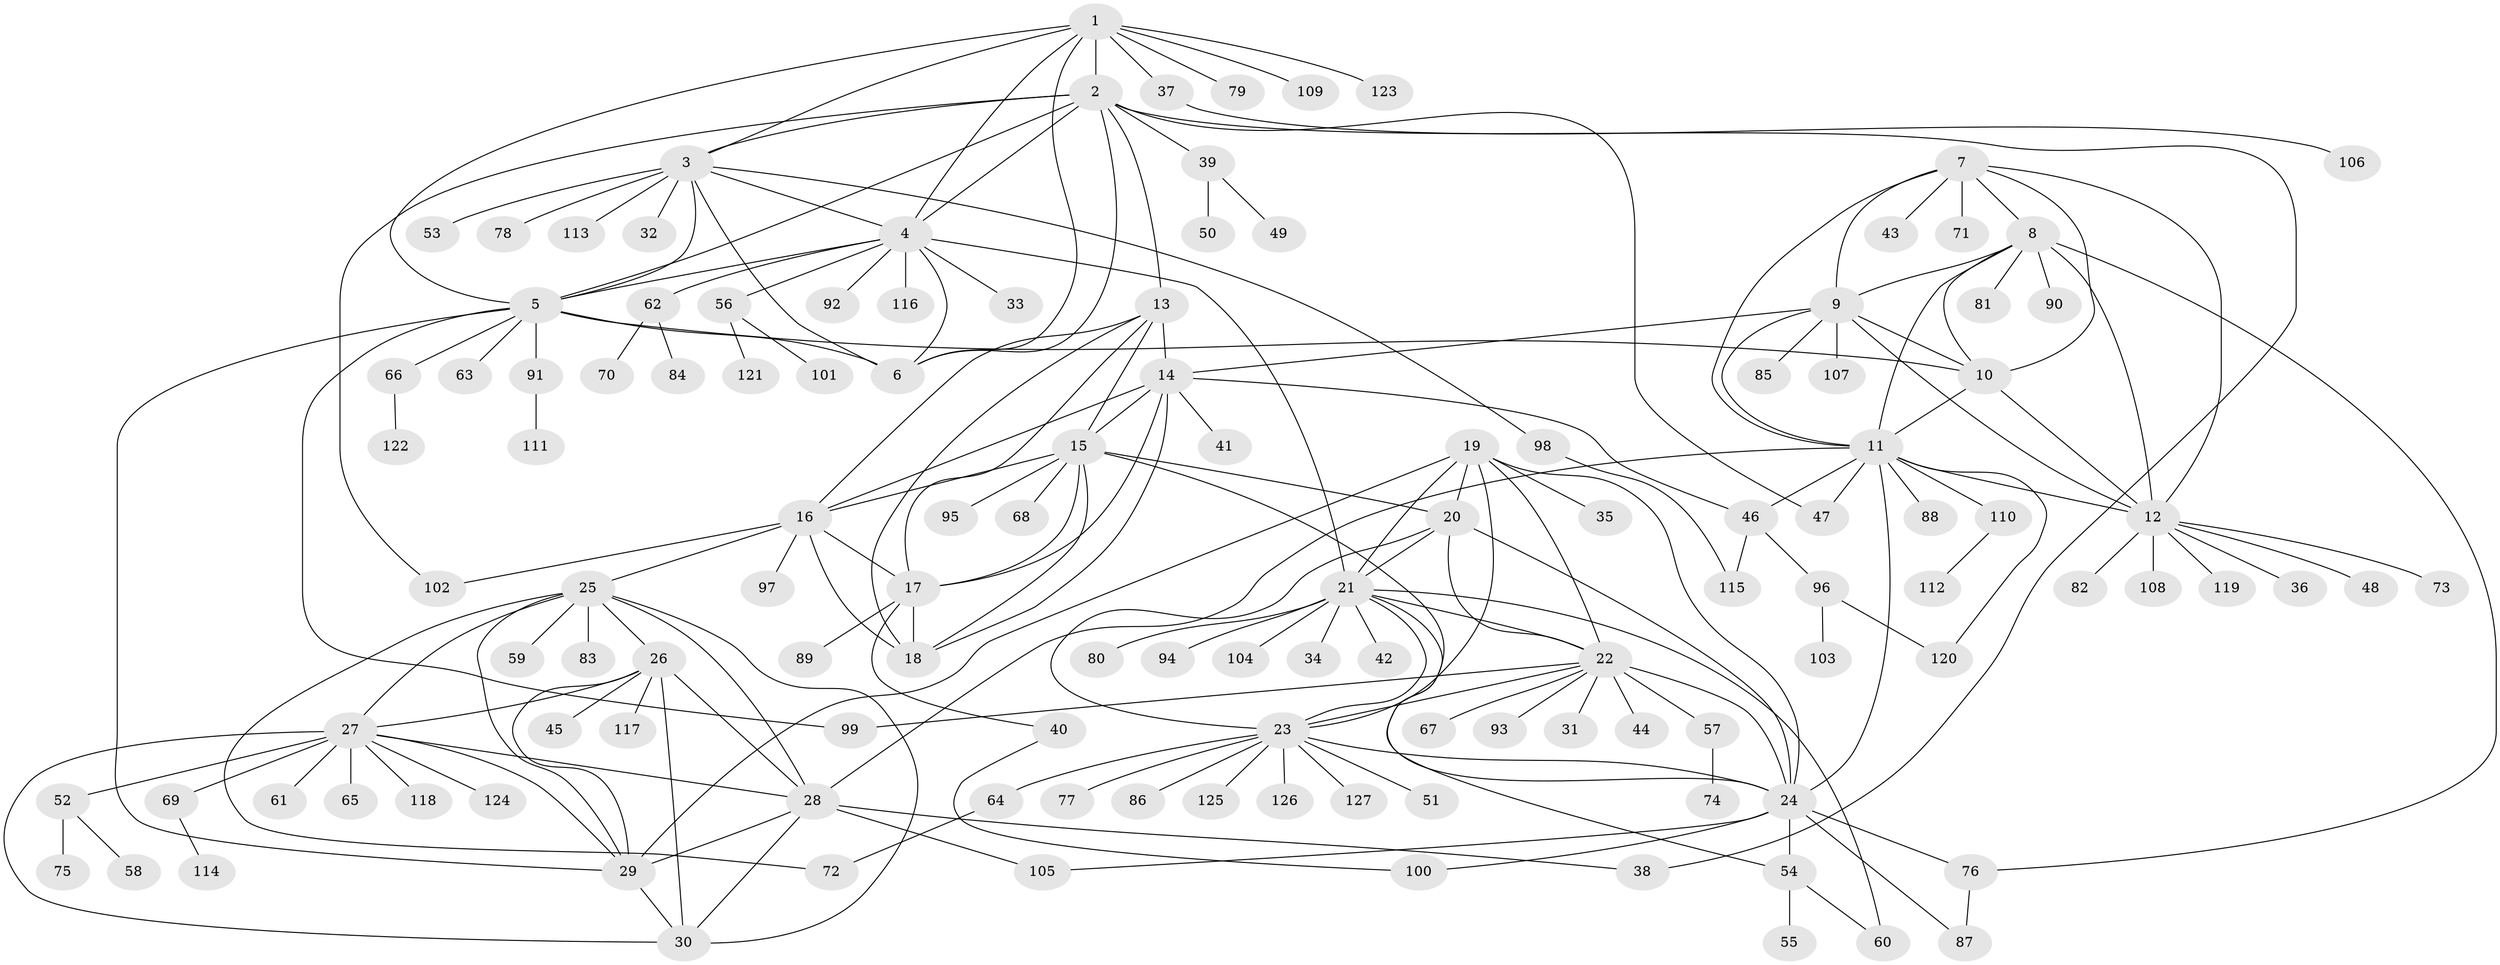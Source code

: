 // coarse degree distribution, {8: 0.02, 10: 0.07, 9: 0.05, 5: 0.03, 6: 0.02, 11: 0.01, 4: 0.02, 12: 0.01, 7: 0.02, 1: 0.57, 2: 0.16, 3: 0.02}
// Generated by graph-tools (version 1.1) at 2025/42/03/06/25 10:42:14]
// undirected, 127 vertices, 196 edges
graph export_dot {
graph [start="1"]
  node [color=gray90,style=filled];
  1;
  2;
  3;
  4;
  5;
  6;
  7;
  8;
  9;
  10;
  11;
  12;
  13;
  14;
  15;
  16;
  17;
  18;
  19;
  20;
  21;
  22;
  23;
  24;
  25;
  26;
  27;
  28;
  29;
  30;
  31;
  32;
  33;
  34;
  35;
  36;
  37;
  38;
  39;
  40;
  41;
  42;
  43;
  44;
  45;
  46;
  47;
  48;
  49;
  50;
  51;
  52;
  53;
  54;
  55;
  56;
  57;
  58;
  59;
  60;
  61;
  62;
  63;
  64;
  65;
  66;
  67;
  68;
  69;
  70;
  71;
  72;
  73;
  74;
  75;
  76;
  77;
  78;
  79;
  80;
  81;
  82;
  83;
  84;
  85;
  86;
  87;
  88;
  89;
  90;
  91;
  92;
  93;
  94;
  95;
  96;
  97;
  98;
  99;
  100;
  101;
  102;
  103;
  104;
  105;
  106;
  107;
  108;
  109;
  110;
  111;
  112;
  113;
  114;
  115;
  116;
  117;
  118;
  119;
  120;
  121;
  122;
  123;
  124;
  125;
  126;
  127;
  1 -- 2;
  1 -- 3;
  1 -- 4;
  1 -- 5;
  1 -- 6;
  1 -- 37;
  1 -- 79;
  1 -- 109;
  1 -- 123;
  2 -- 3;
  2 -- 4;
  2 -- 5;
  2 -- 6;
  2 -- 13;
  2 -- 38;
  2 -- 39;
  2 -- 47;
  2 -- 102;
  3 -- 4;
  3 -- 5;
  3 -- 6;
  3 -- 32;
  3 -- 53;
  3 -- 78;
  3 -- 98;
  3 -- 113;
  4 -- 5;
  4 -- 6;
  4 -- 21;
  4 -- 33;
  4 -- 56;
  4 -- 62;
  4 -- 92;
  4 -- 116;
  5 -- 6;
  5 -- 10;
  5 -- 29;
  5 -- 63;
  5 -- 66;
  5 -- 91;
  5 -- 99;
  7 -- 8;
  7 -- 9;
  7 -- 10;
  7 -- 11;
  7 -- 12;
  7 -- 43;
  7 -- 71;
  8 -- 9;
  8 -- 10;
  8 -- 11;
  8 -- 12;
  8 -- 76;
  8 -- 81;
  8 -- 90;
  9 -- 10;
  9 -- 11;
  9 -- 12;
  9 -- 14;
  9 -- 85;
  9 -- 107;
  10 -- 11;
  10 -- 12;
  11 -- 12;
  11 -- 24;
  11 -- 28;
  11 -- 46;
  11 -- 47;
  11 -- 88;
  11 -- 110;
  11 -- 120;
  12 -- 36;
  12 -- 48;
  12 -- 73;
  12 -- 82;
  12 -- 108;
  12 -- 119;
  13 -- 14;
  13 -- 15;
  13 -- 16;
  13 -- 17;
  13 -- 18;
  14 -- 15;
  14 -- 16;
  14 -- 17;
  14 -- 18;
  14 -- 41;
  14 -- 46;
  15 -- 16;
  15 -- 17;
  15 -- 18;
  15 -- 20;
  15 -- 54;
  15 -- 68;
  15 -- 95;
  16 -- 17;
  16 -- 18;
  16 -- 25;
  16 -- 97;
  16 -- 102;
  17 -- 18;
  17 -- 40;
  17 -- 89;
  19 -- 20;
  19 -- 21;
  19 -- 22;
  19 -- 23;
  19 -- 24;
  19 -- 29;
  19 -- 35;
  20 -- 21;
  20 -- 22;
  20 -- 23;
  20 -- 24;
  21 -- 22;
  21 -- 23;
  21 -- 24;
  21 -- 34;
  21 -- 42;
  21 -- 60;
  21 -- 80;
  21 -- 94;
  21 -- 104;
  22 -- 23;
  22 -- 24;
  22 -- 31;
  22 -- 44;
  22 -- 57;
  22 -- 67;
  22 -- 93;
  22 -- 99;
  23 -- 24;
  23 -- 51;
  23 -- 64;
  23 -- 77;
  23 -- 86;
  23 -- 125;
  23 -- 126;
  23 -- 127;
  24 -- 54;
  24 -- 76;
  24 -- 87;
  24 -- 100;
  24 -- 105;
  25 -- 26;
  25 -- 27;
  25 -- 28;
  25 -- 29;
  25 -- 30;
  25 -- 59;
  25 -- 72;
  25 -- 83;
  26 -- 27;
  26 -- 28;
  26 -- 29;
  26 -- 30;
  26 -- 45;
  26 -- 117;
  27 -- 28;
  27 -- 29;
  27 -- 30;
  27 -- 52;
  27 -- 61;
  27 -- 65;
  27 -- 69;
  27 -- 118;
  27 -- 124;
  28 -- 29;
  28 -- 30;
  28 -- 38;
  28 -- 105;
  29 -- 30;
  37 -- 106;
  39 -- 49;
  39 -- 50;
  40 -- 100;
  46 -- 96;
  46 -- 115;
  52 -- 58;
  52 -- 75;
  54 -- 55;
  54 -- 60;
  56 -- 101;
  56 -- 121;
  57 -- 74;
  62 -- 70;
  62 -- 84;
  64 -- 72;
  66 -- 122;
  69 -- 114;
  76 -- 87;
  91 -- 111;
  96 -- 103;
  96 -- 120;
  98 -- 115;
  110 -- 112;
}
